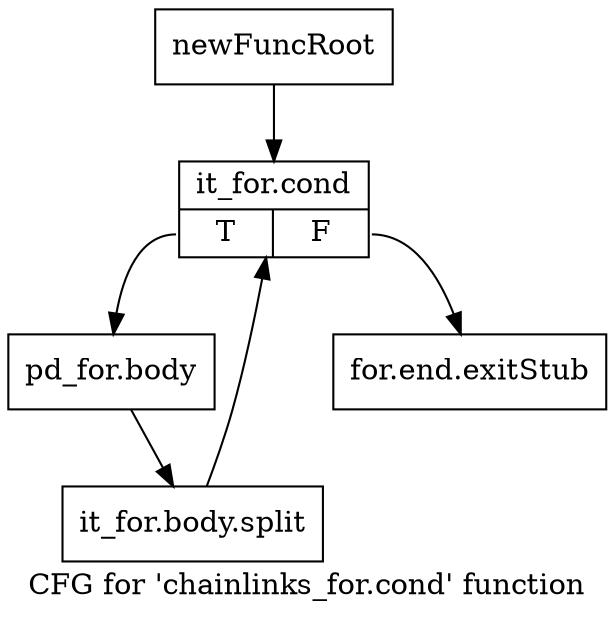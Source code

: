 digraph "CFG for 'chainlinks_for.cond' function" {
	label="CFG for 'chainlinks_for.cond' function";

	Node0x3e350d0 [shape=record,label="{newFuncRoot}"];
	Node0x3e350d0 -> Node0x3e35550;
	Node0x3e35500 [shape=record,label="{for.end.exitStub}"];
	Node0x3e35550 [shape=record,label="{it_for.cond|{<s0>T|<s1>F}}"];
	Node0x3e35550:s0 -> Node0x3e355a0;
	Node0x3e35550:s1 -> Node0x3e35500;
	Node0x3e355a0 [shape=record,label="{pd_for.body}"];
	Node0x3e355a0 -> Node0x4f42610;
	Node0x4f42610 [shape=record,label="{it_for.body.split}"];
	Node0x4f42610 -> Node0x3e35550;
}
